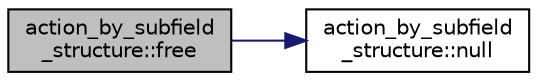digraph "action_by_subfield_structure::free"
{
  edge [fontname="Helvetica",fontsize="10",labelfontname="Helvetica",labelfontsize="10"];
  node [fontname="Helvetica",fontsize="10",shape=record];
  rankdir="LR";
  Node447 [label="action_by_subfield\l_structure::free",height=0.2,width=0.4,color="black", fillcolor="grey75", style="filled", fontcolor="black"];
  Node447 -> Node448 [color="midnightblue",fontsize="10",style="solid",fontname="Helvetica"];
  Node448 [label="action_by_subfield\l_structure::null",height=0.2,width=0.4,color="black", fillcolor="white", style="filled",URL="$dd/d67/classaction__by__subfield__structure.html#aa21cf866b0fed81b1d811c761918fc67"];
}
